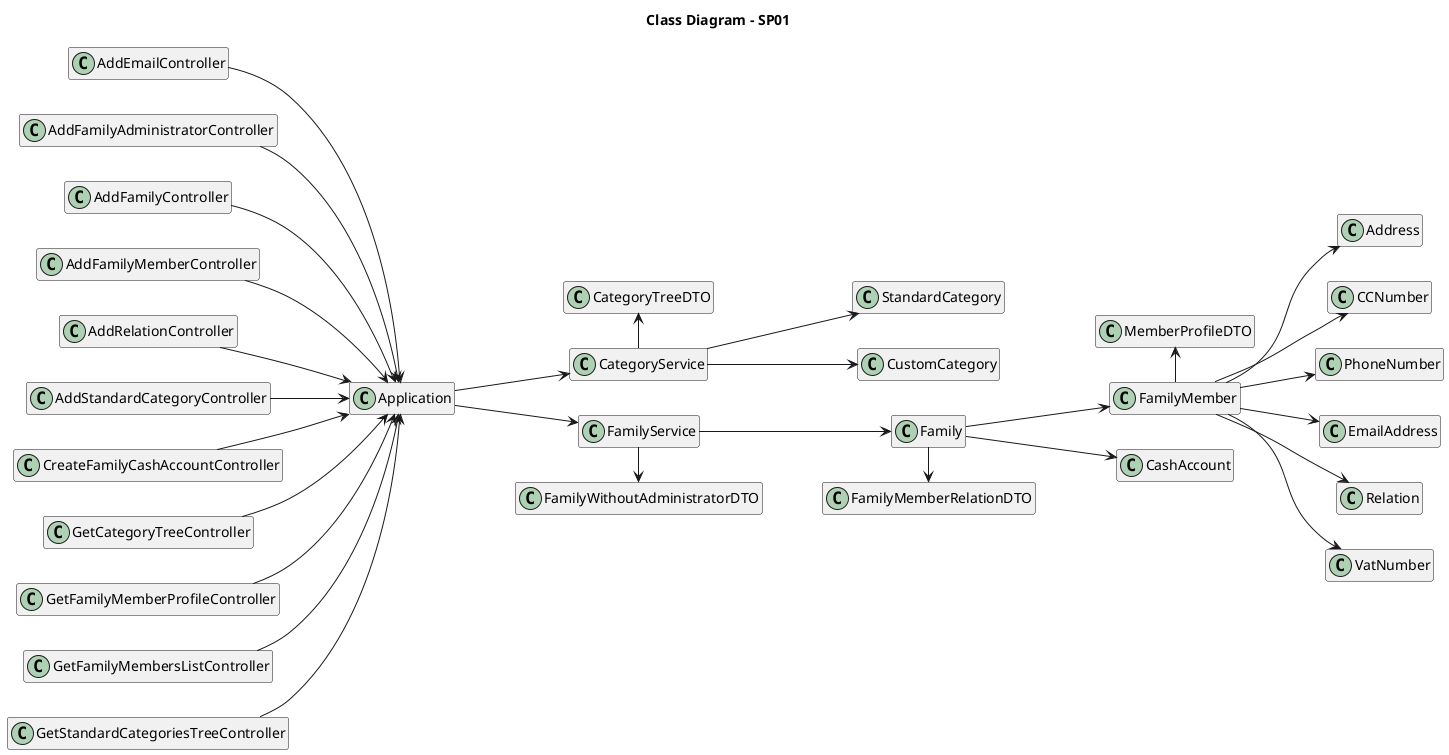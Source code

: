 @startuml
left to right direction
hide empty members
title Class Diagram - SP01

class AddEmailController {
}

class AddFamilyAdministratorController {
}

class AddFamilyController {
}

class AddFamilyMemberController {
}

class AddRelationController {
}

class AddStandardCategoryController {
}

class CreateFamilyCashAccountController{
}

class GetCategoryTreeController {
}

class GetFamilyMemberProfileController {
}

class GetFamilyMembersListController {
}

class GetStandardCategoriesTreeController {
}

class Application {
}

class CategoryService {
}

class StandardCategory {
}

class CustomCategory {
}

class CategoryTreeDTO {
}

class FamilyService {
}

class FamilyMemberRelationDTO {
}

class FamilyWithoutAdministratorDTO {
}

class Family {
}

class CashAccount {
}

class FamilyMember {
}

class MemberProfileDTO {
}

class Address {
}

class CCNumber {
}

class PhoneNumber {
}

class EmailAddress {
}

class Relation {
}

class VatNumber {
}

AddEmailController --> Application
AddFamilyController --> Application
AddFamilyAdministratorController --> Application
AddFamilyMemberController --> Application
AddRelationController --> Application
AddStandardCategoryController --> Application
CreateFamilyCashAccountController --> Application
GetCategoryTreeController --> Application
GetFamilyMemberProfileController --> Application
GetFamilyMembersListController --> Application
GetStandardCategoriesTreeController --> Application
Application --> FamilyService
Application --> CategoryService
CategoryService --> CustomCategory
CategoryService --> StandardCategory
CategoryService -left-> CategoryTreeDTO
FamilyService -right-> FamilyWithoutAdministratorDTO
FamilyService --> Family
Family --> CashAccount
Family --> FamilyMember
Family -right-> FamilyMemberRelationDTO
FamilyMember --> Address
FamilyMember --> CCNumber
FamilyMember --> PhoneNumber
FamilyMember --> Relation
FamilyMember -left-> MemberProfileDTO
FamilyMember --> EmailAddress
FamilyMember --> VatNumber
@enduml